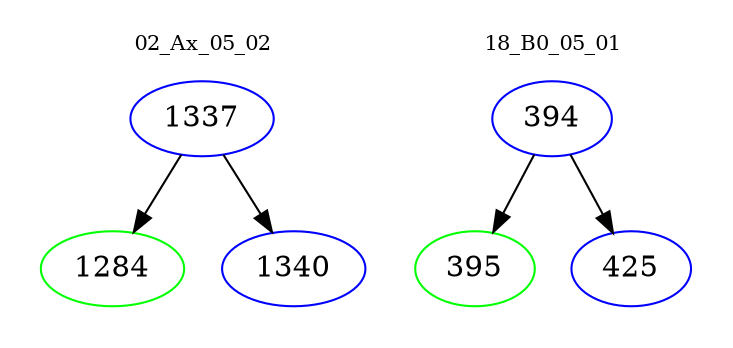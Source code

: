 digraph{
subgraph cluster_0 {
color = white
label = "02_Ax_05_02";
fontsize=10;
T0_1337 [label="1337", color="blue"]
T0_1337 -> T0_1284 [color="black"]
T0_1284 [label="1284", color="green"]
T0_1337 -> T0_1340 [color="black"]
T0_1340 [label="1340", color="blue"]
}
subgraph cluster_1 {
color = white
label = "18_B0_05_01";
fontsize=10;
T1_394 [label="394", color="blue"]
T1_394 -> T1_395 [color="black"]
T1_395 [label="395", color="green"]
T1_394 -> T1_425 [color="black"]
T1_425 [label="425", color="blue"]
}
}
